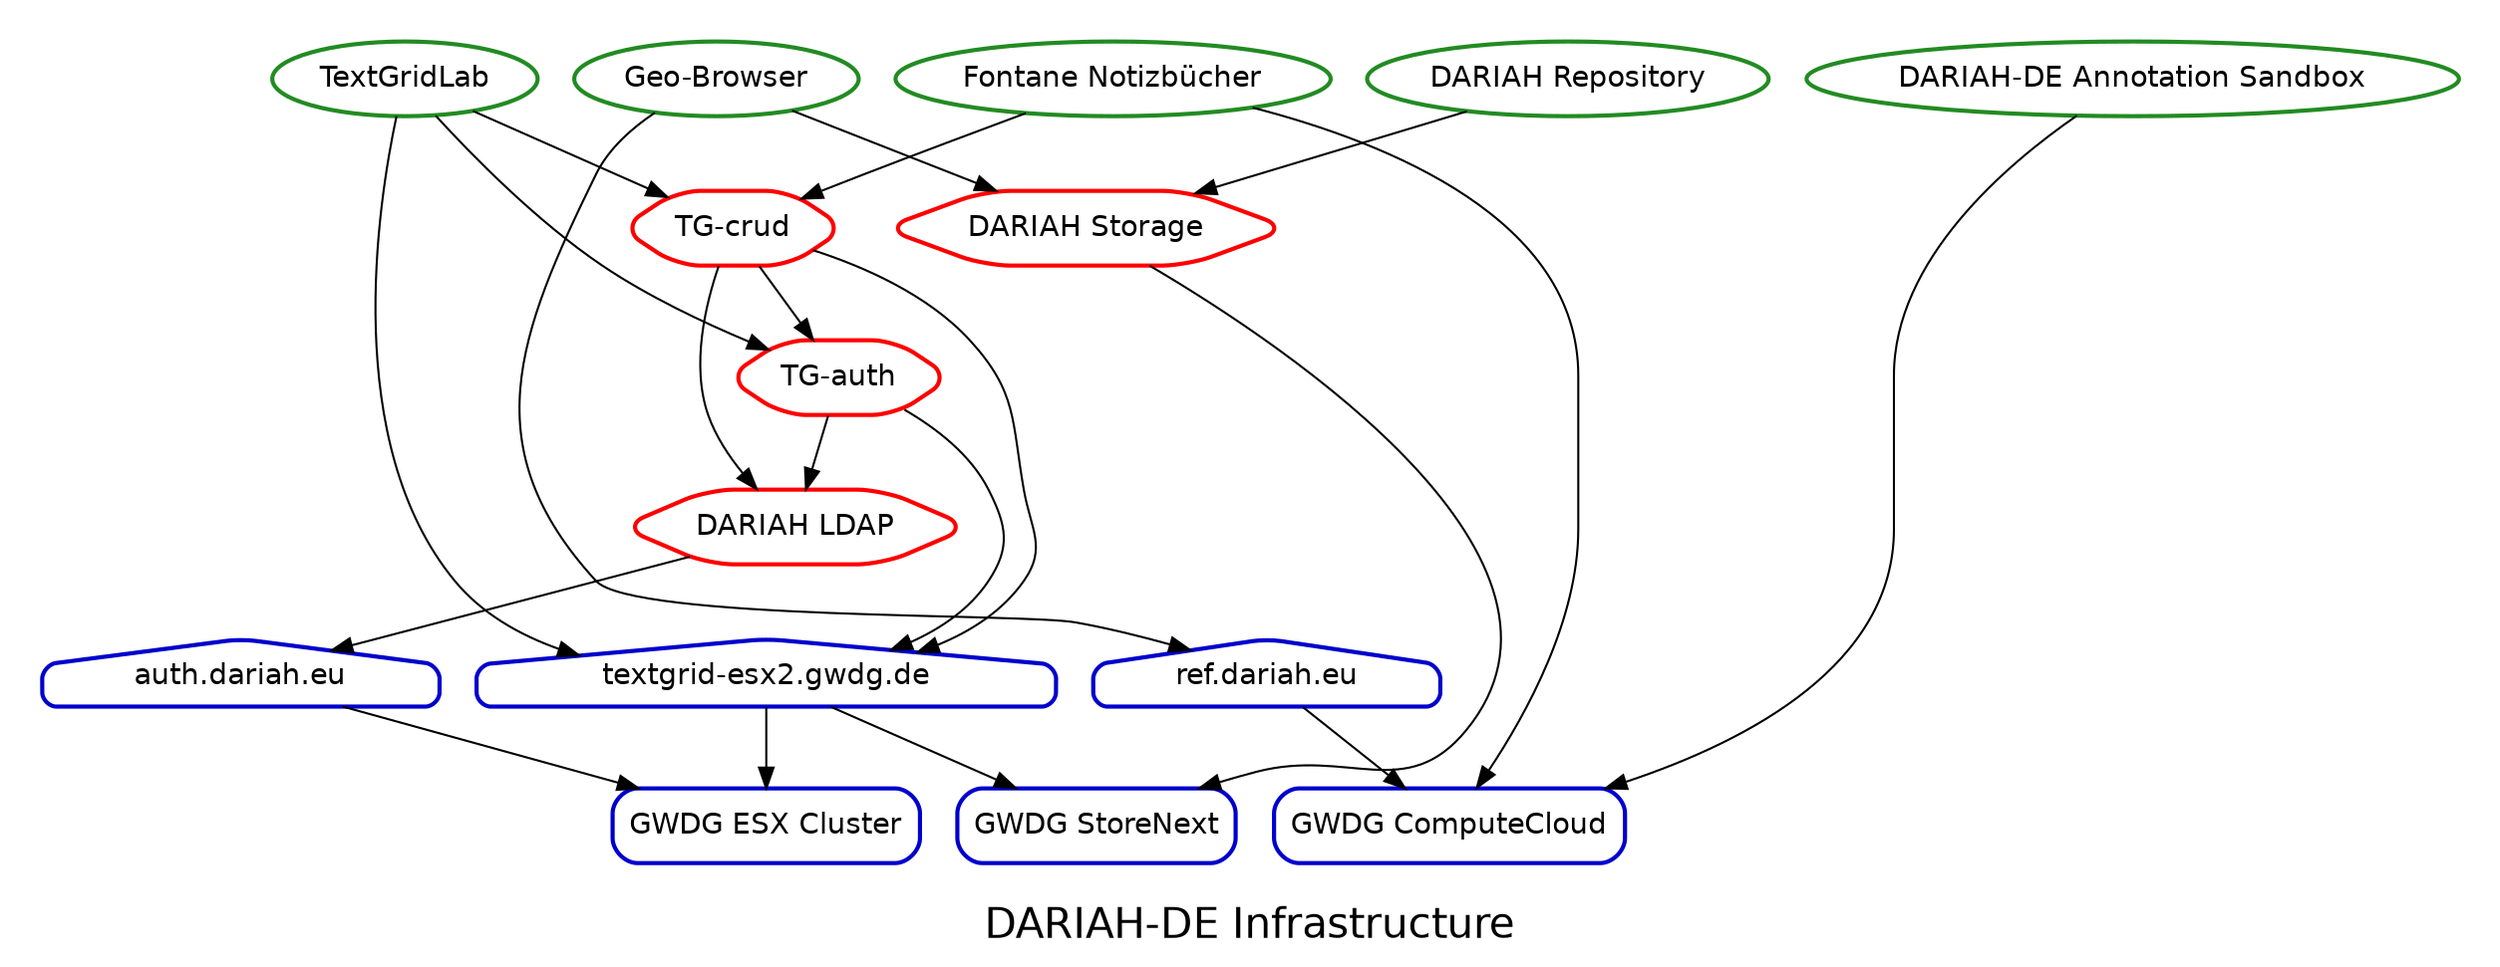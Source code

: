 digraph {
	fontname=helvetica fontsize=20 label="DARIAH-DE Infrastructure"
	subgraph cluster_services {
		node [color=forestgreen fontname=helvetica shape=oval style="rounded,bold"]
		color=white label=""
		"/services/repository" [label="DARIAH Repository"]
		"/services/geobrowser" [label="Geo-Browser"]
		"/services/tglab" [label=TextGridLab]
		"/services/fontane" [label="Fontane Notizbücher"]
		"/services/annotation_sandbox" [label="DARIAH-DE Annotation Sandbox"]
	}
	subgraph cluster_middlewares {
		node [color=red fontname=helvetica shape=hexagon style="rounded,bold"]
		color=white label=""
		"/middlewares/dariahldap" [label="DARIAH LDAP"]
		"/middlewares/dariahstorage" [label="DARIAH Storage"]
		"/middlewares/tgauth" [label="TG-auth"]
		"/middlewares/tgcrud" [label="TG-crud"]
	}
	subgraph cluster_servers {
		node [color=blue3 fontname=helvetica shape=house style="rounded,bold"]
		color=white label=""
		"/servers/textgrid-esx2" [label="textgrid-esx2.gwdg.de"]
		"/servers/ref" [label="ref.dariah.eu"]
		"/servers/auth" [label="auth.dariah.eu"]
	}
	subgraph cluster_infrastructure {
		node [color=blue3 fontname=helvetica shape=box style="rounded,bold"]
		color=white label=""
		"/infrastructure/gwdg-esx" [label="GWDG ESX Cluster"]
		"/infrastructure/gwdg-storenext" [label="GWDG StoreNext"]
		"/infrastructure/gwdg-cloud" [label="GWDG ComputeCloud"]
	}
	"/services/repository" -> "/middlewares/dariahstorage"
	"/services/geobrowser" -> "/middlewares/dariahstorage"
	"/services/geobrowser" -> "/servers/ref"
	"/services/tglab" -> "/middlewares/tgauth"
	"/services/tglab" -> "/middlewares/tgcrud"
	"/services/tglab" -> "/servers/textgrid-esx2"
	"/services/fontane" -> "/middlewares/tgcrud"
	"/services/fontane" -> "/infrastructure/gwdg-cloud"
	"/services/annotation_sandbox" -> "/infrastructure/gwdg-cloud"
	"/middlewares/dariahldap" -> "/servers/auth"
	"/middlewares/dariahstorage" -> "/infrastructure/gwdg-storenext"
	"/middlewares/tgauth" -> "/middlewares/dariahldap"
	"/middlewares/tgauth" -> "/servers/textgrid-esx2"
	"/middlewares/tgcrud" -> "/middlewares/tgauth"
	"/middlewares/tgcrud" -> "/middlewares/dariahldap"
	"/middlewares/tgcrud" -> "/servers/textgrid-esx2"
	"/servers/textgrid-esx2" -> "/infrastructure/gwdg-storenext"
	"/servers/textgrid-esx2" -> "/infrastructure/gwdg-esx"
	"/servers/ref" -> "/infrastructure/gwdg-cloud"
	"/servers/auth" -> "/infrastructure/gwdg-esx"
}
